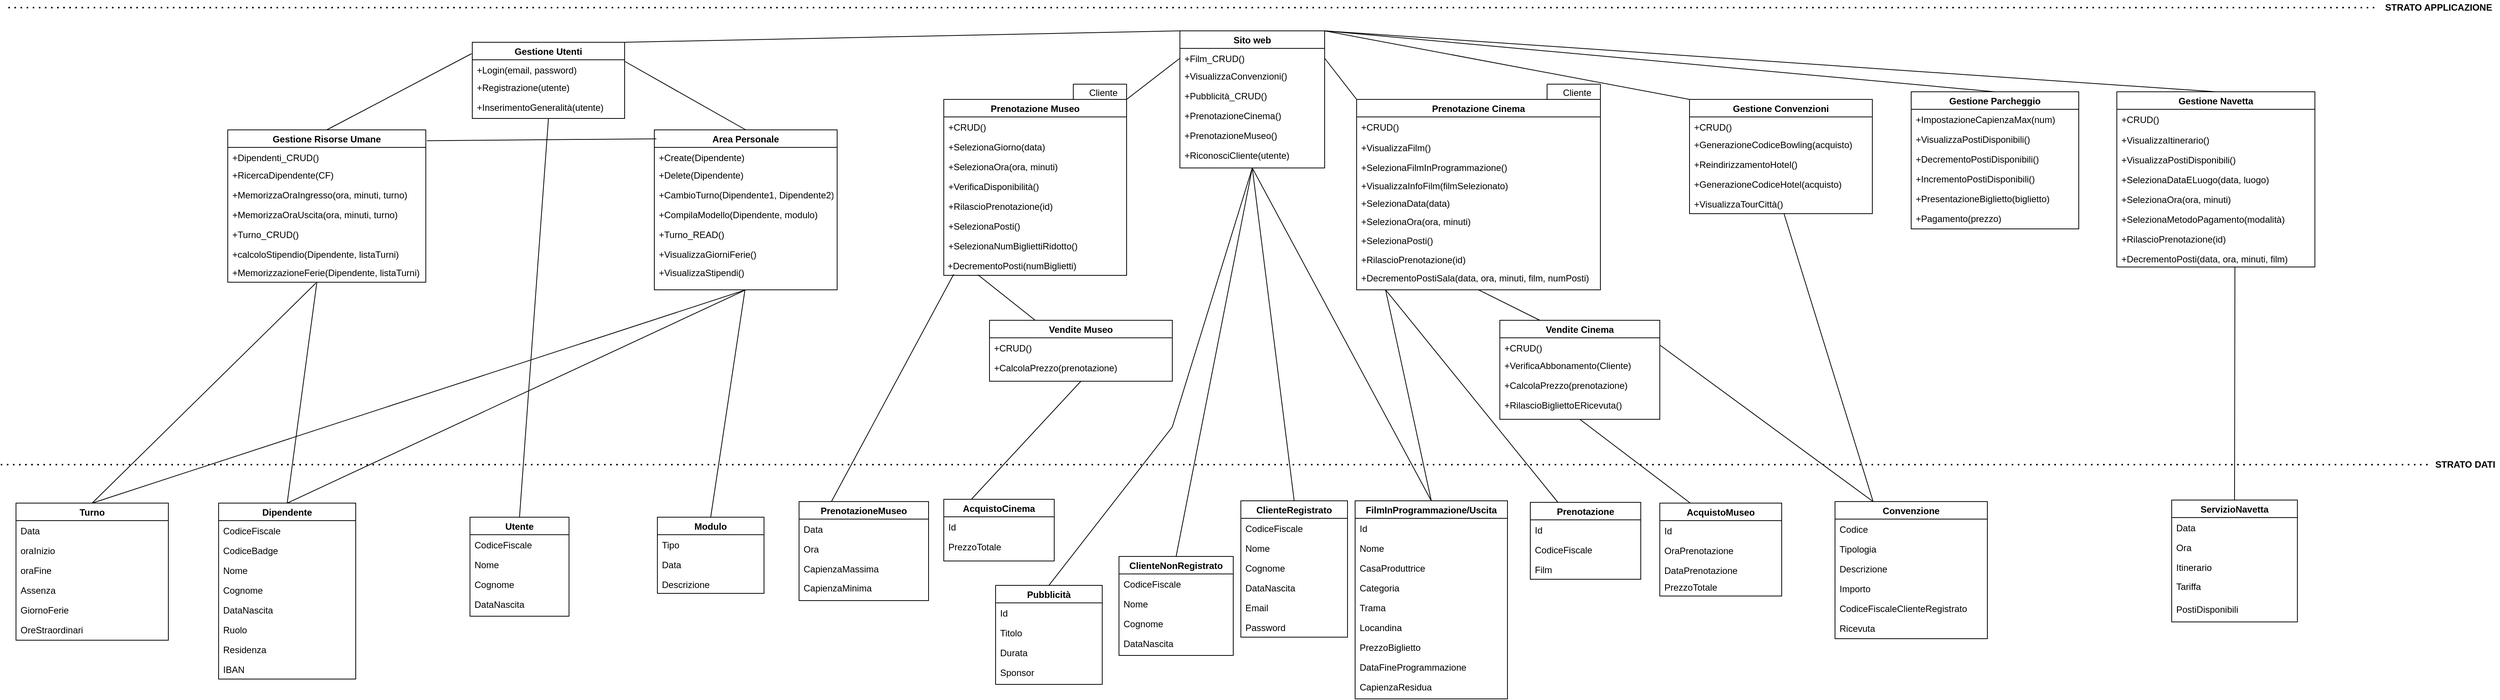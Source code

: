 <mxfile version="21.3.7" type="device">
  <diagram id="C5RBs43oDa-KdzZeNtuy" name="Page-1">
    <mxGraphModel dx="1268" dy="1130" grid="1" gridSize="10" guides="1" tooltips="1" connect="1" arrows="1" fold="1" page="1" pageScale="1" pageWidth="827" pageHeight="1169" math="0" shadow="0">
      <root>
        <mxCell id="WIyWlLk6GJQsqaUBKTNV-0" />
        <mxCell id="WIyWlLk6GJQsqaUBKTNV-1" parent="WIyWlLk6GJQsqaUBKTNV-0" />
        <mxCell id="fXcQK6UuQLlPHBjsUtU9-15" value="" style="endArrow=none;dashed=1;html=1;dashPattern=1 3;strokeWidth=2;" parent="WIyWlLk6GJQsqaUBKTNV-1" target="fXcQK6UuQLlPHBjsUtU9-16" edge="1">
          <mxGeometry width="50" height="50" relative="1" as="geometry">
            <mxPoint x="1670" y="20" as="sourcePoint" />
            <mxPoint x="710" y="20" as="targetPoint" />
          </mxGeometry>
        </mxCell>
        <mxCell id="fXcQK6UuQLlPHBjsUtU9-16" value="&lt;b&gt;STRATO APPLICAZIONE&lt;/b&gt;" style="text;html=1;align=center;verticalAlign=middle;resizable=0;points=[];autosize=1;strokeColor=none;" parent="WIyWlLk6GJQsqaUBKTNV-1" vertex="1">
          <mxGeometry x="4780" y="10" width="160" height="20" as="geometry" />
        </mxCell>
        <mxCell id="fXcQK6UuQLlPHBjsUtU9-17" value="" style="endArrow=none;dashed=1;html=1;dashPattern=1 3;strokeWidth=2;" parent="WIyWlLk6GJQsqaUBKTNV-1" target="fXcQK6UuQLlPHBjsUtU9-18" edge="1">
          <mxGeometry width="50" height="50" relative="1" as="geometry">
            <mxPoint x="1660" y="620" as="sourcePoint" />
            <mxPoint x="710" y="550" as="targetPoint" />
          </mxGeometry>
        </mxCell>
        <mxCell id="fXcQK6UuQLlPHBjsUtU9-18" value="&lt;b&gt;STRATO DATI&lt;/b&gt;" style="text;html=1;align=center;verticalAlign=middle;resizable=0;points=[];autosize=1;strokeColor=none;" parent="WIyWlLk6GJQsqaUBKTNV-1" vertex="1">
          <mxGeometry x="4850" y="610" width="90" height="20" as="geometry" />
        </mxCell>
        <mxCell id="Go62hP0xdEGfC112u-9p-0" value="Gestione Utenti" style="swimlane;startSize=23;" parent="WIyWlLk6GJQsqaUBKTNV-1" vertex="1">
          <mxGeometry x="2279" y="65.5" width="200" height="100" as="geometry" />
        </mxCell>
        <mxCell id="Go62hP0xdEGfC112u-9p-1" value="+Login(email, password)" style="text;strokeColor=none;fillColor=none;align=left;verticalAlign=top;spacingLeft=4;spacingRight=4;overflow=hidden;rotatable=0;points=[[0,0.5],[1,0.5]];portConstraint=eastwest;" parent="Go62hP0xdEGfC112u-9p-0" vertex="1">
          <mxGeometry y="23" width="200" height="26" as="geometry" />
        </mxCell>
        <mxCell id="Go62hP0xdEGfC112u-9p-2" value="+Registrazione(utente)" style="text;strokeColor=none;fillColor=none;align=left;verticalAlign=top;spacingLeft=4;spacingRight=4;overflow=hidden;rotatable=0;points=[[0,0.5],[1,0.5]];portConstraint=eastwest;" parent="Go62hP0xdEGfC112u-9p-0" vertex="1">
          <mxGeometry y="46" width="190" height="26" as="geometry" />
        </mxCell>
        <mxCell id="Go62hP0xdEGfC112u-9p-3" value="+InserimentoGeneralità(utente)" style="text;strokeColor=none;fillColor=none;align=left;verticalAlign=top;spacingLeft=4;spacingRight=4;overflow=hidden;rotatable=0;points=[[0,0.5],[1,0.5]];portConstraint=eastwest;" parent="Go62hP0xdEGfC112u-9p-0" vertex="1">
          <mxGeometry y="72" width="200" height="26" as="geometry" />
        </mxCell>
        <mxCell id="Go62hP0xdEGfC112u-9p-6" value="Gestione Risorse Umane" style="swimlane;startSize=23;" parent="WIyWlLk6GJQsqaUBKTNV-1" vertex="1">
          <mxGeometry x="1958" y="180.5" width="260" height="200" as="geometry" />
        </mxCell>
        <mxCell id="Go62hP0xdEGfC112u-9p-7" value="+Dipendenti_CRUD()" style="text;strokeColor=none;fillColor=none;align=left;verticalAlign=top;spacingLeft=4;spacingRight=4;overflow=hidden;rotatable=0;points=[[0,0.5],[1,0.5]];portConstraint=eastwest;" parent="Go62hP0xdEGfC112u-9p-6" vertex="1">
          <mxGeometry y="23" width="200" height="26" as="geometry" />
        </mxCell>
        <mxCell id="Go62hP0xdEGfC112u-9p-8" value="+RicercaDipendente(CF)" style="text;strokeColor=none;fillColor=none;align=left;verticalAlign=top;spacingLeft=4;spacingRight=4;overflow=hidden;rotatable=0;points=[[0,0.5],[1,0.5]];portConstraint=eastwest;" parent="Go62hP0xdEGfC112u-9p-6" vertex="1">
          <mxGeometry y="46" width="190" height="26" as="geometry" />
        </mxCell>
        <mxCell id="Go62hP0xdEGfC112u-9p-9" value="+MemorizzaOraIngresso(ora, minuti, turno)" style="text;strokeColor=none;fillColor=none;align=left;verticalAlign=top;spacingLeft=4;spacingRight=4;overflow=hidden;rotatable=0;points=[[0,0.5],[1,0.5]];portConstraint=eastwest;" parent="Go62hP0xdEGfC112u-9p-6" vertex="1">
          <mxGeometry y="72" width="240" height="26" as="geometry" />
        </mxCell>
        <mxCell id="Go62hP0xdEGfC112u-9p-10" value="+MemorizzaOraUscita(ora, minuti, turno)" style="text;strokeColor=none;fillColor=none;align=left;verticalAlign=top;spacingLeft=4;spacingRight=4;overflow=hidden;rotatable=0;points=[[0,0.5],[1,0.5]];portConstraint=eastwest;" parent="Go62hP0xdEGfC112u-9p-6" vertex="1">
          <mxGeometry y="98" width="240" height="26" as="geometry" />
        </mxCell>
        <mxCell id="Go62hP0xdEGfC112u-9p-11" value="+Turno_CRUD()" style="text;strokeColor=none;fillColor=none;align=left;verticalAlign=top;spacingLeft=4;spacingRight=4;overflow=hidden;rotatable=0;points=[[0,0.5],[1,0.5]];portConstraint=eastwest;" parent="Go62hP0xdEGfC112u-9p-6" vertex="1">
          <mxGeometry y="124" width="240" height="26" as="geometry" />
        </mxCell>
        <mxCell id="Go62hP0xdEGfC112u-9p-12" value="+calcoloStipendio(Dipendente, listaTurni)" style="text;strokeColor=none;fillColor=none;align=left;verticalAlign=top;spacingLeft=4;spacingRight=4;overflow=hidden;rotatable=0;points=[[0,0.5],[1,0.5]];portConstraint=eastwest;" parent="Go62hP0xdEGfC112u-9p-6" vertex="1">
          <mxGeometry y="150" width="240" height="26" as="geometry" />
        </mxCell>
        <mxCell id="Go62hP0xdEGfC112u-9p-13" value="+MemorizzazioneFerie(Dipendente, listaTurni)" style="text;strokeColor=none;fillColor=none;align=left;verticalAlign=top;spacingLeft=4;spacingRight=4;overflow=hidden;rotatable=0;points=[[0,0.5],[1,0.5]];portConstraint=eastwest;" parent="Go62hP0xdEGfC112u-9p-6" vertex="1">
          <mxGeometry y="174" width="260" height="26" as="geometry" />
        </mxCell>
        <mxCell id="Go62hP0xdEGfC112u-9p-14" value="Area Personale" style="swimlane;startSize=23;" parent="WIyWlLk6GJQsqaUBKTNV-1" vertex="1">
          <mxGeometry x="2518" y="180.5" width="240" height="210" as="geometry" />
        </mxCell>
        <mxCell id="Go62hP0xdEGfC112u-9p-15" value="+Create(Dipendente)" style="text;strokeColor=none;fillColor=none;align=left;verticalAlign=top;spacingLeft=4;spacingRight=4;overflow=hidden;rotatable=0;points=[[0,0.5],[1,0.5]];portConstraint=eastwest;" parent="Go62hP0xdEGfC112u-9p-14" vertex="1">
          <mxGeometry y="23" width="200" height="26" as="geometry" />
        </mxCell>
        <mxCell id="Go62hP0xdEGfC112u-9p-16" value="+Delete(Dipendente)" style="text;strokeColor=none;fillColor=none;align=left;verticalAlign=top;spacingLeft=4;spacingRight=4;overflow=hidden;rotatable=0;points=[[0,0.5],[1,0.5]];portConstraint=eastwest;" parent="Go62hP0xdEGfC112u-9p-14" vertex="1">
          <mxGeometry y="46" width="190" height="26" as="geometry" />
        </mxCell>
        <mxCell id="Go62hP0xdEGfC112u-9p-17" value="+CambioTurno(Dipendente1, Dipendente2)" style="text;strokeColor=none;fillColor=none;align=left;verticalAlign=top;spacingLeft=4;spacingRight=4;overflow=hidden;rotatable=0;points=[[0,0.5],[1,0.5]];portConstraint=eastwest;" parent="Go62hP0xdEGfC112u-9p-14" vertex="1">
          <mxGeometry y="72" width="240" height="26" as="geometry" />
        </mxCell>
        <mxCell id="Go62hP0xdEGfC112u-9p-18" value="+CompilaModello(Dipendente, modulo)" style="text;strokeColor=none;fillColor=none;align=left;verticalAlign=top;spacingLeft=4;spacingRight=4;overflow=hidden;rotatable=0;points=[[0,0.5],[1,0.5]];portConstraint=eastwest;" parent="Go62hP0xdEGfC112u-9p-14" vertex="1">
          <mxGeometry y="98" width="240" height="26" as="geometry" />
        </mxCell>
        <mxCell id="Go62hP0xdEGfC112u-9p-19" value="+Turno_READ()" style="text;strokeColor=none;fillColor=none;align=left;verticalAlign=top;spacingLeft=4;spacingRight=4;overflow=hidden;rotatable=0;points=[[0,0.5],[1,0.5]];portConstraint=eastwest;" parent="Go62hP0xdEGfC112u-9p-14" vertex="1">
          <mxGeometry y="124" width="240" height="26" as="geometry" />
        </mxCell>
        <mxCell id="Go62hP0xdEGfC112u-9p-20" value="+VisualizzaGiorniFerie()" style="text;strokeColor=none;fillColor=none;align=left;verticalAlign=top;spacingLeft=4;spacingRight=4;overflow=hidden;rotatable=0;points=[[0,0.5],[1,0.5]];portConstraint=eastwest;" parent="Go62hP0xdEGfC112u-9p-14" vertex="1">
          <mxGeometry y="150" width="240" height="26" as="geometry" />
        </mxCell>
        <mxCell id="Go62hP0xdEGfC112u-9p-21" value="+VisualizzaStipendi()" style="text;strokeColor=none;fillColor=none;align=left;verticalAlign=top;spacingLeft=4;spacingRight=4;overflow=hidden;rotatable=0;points=[[0,0.5],[1,0.5]];portConstraint=eastwest;" parent="Go62hP0xdEGfC112u-9p-14" vertex="1">
          <mxGeometry y="174" width="260" height="26" as="geometry" />
        </mxCell>
        <mxCell id="Go62hP0xdEGfC112u-9p-22" value="Turno" style="swimlane;startSize=23;" parent="WIyWlLk6GJQsqaUBKTNV-1" vertex="1">
          <mxGeometry x="1680" y="670.5" width="200" height="180" as="geometry" />
        </mxCell>
        <mxCell id="Go62hP0xdEGfC112u-9p-23" value="Data" style="text;strokeColor=none;fillColor=none;align=left;verticalAlign=top;spacingLeft=4;spacingRight=4;overflow=hidden;rotatable=0;points=[[0,0.5],[1,0.5]];portConstraint=eastwest;" parent="Go62hP0xdEGfC112u-9p-22" vertex="1">
          <mxGeometry y="23" width="200" height="26" as="geometry" />
        </mxCell>
        <mxCell id="Go62hP0xdEGfC112u-9p-24" value="oraInizio" style="text;strokeColor=none;fillColor=none;align=left;verticalAlign=top;spacingLeft=4;spacingRight=4;overflow=hidden;rotatable=0;points=[[0,0.5],[1,0.5]];portConstraint=eastwest;" parent="Go62hP0xdEGfC112u-9p-22" vertex="1">
          <mxGeometry y="49" width="200" height="26" as="geometry" />
        </mxCell>
        <mxCell id="Go62hP0xdEGfC112u-9p-25" value="oraFine" style="text;strokeColor=none;fillColor=none;align=left;verticalAlign=top;spacingLeft=4;spacingRight=4;overflow=hidden;rotatable=0;points=[[0,0.5],[1,0.5]];portConstraint=eastwest;" parent="Go62hP0xdEGfC112u-9p-22" vertex="1">
          <mxGeometry y="75" width="200" height="26" as="geometry" />
        </mxCell>
        <mxCell id="Go62hP0xdEGfC112u-9p-26" value="Assenza" style="text;strokeColor=none;fillColor=none;align=left;verticalAlign=top;spacingLeft=4;spacingRight=4;overflow=hidden;rotatable=0;points=[[0,0.5],[1,0.5]];portConstraint=eastwest;" parent="Go62hP0xdEGfC112u-9p-22" vertex="1">
          <mxGeometry y="101" width="200" height="26" as="geometry" />
        </mxCell>
        <mxCell id="Go62hP0xdEGfC112u-9p-27" value="GiornoFerie" style="text;strokeColor=none;fillColor=none;align=left;verticalAlign=top;spacingLeft=4;spacingRight=4;overflow=hidden;rotatable=0;points=[[0,0.5],[1,0.5]];portConstraint=eastwest;" parent="Go62hP0xdEGfC112u-9p-22" vertex="1">
          <mxGeometry y="127" width="200" height="26" as="geometry" />
        </mxCell>
        <mxCell id="Go62hP0xdEGfC112u-9p-28" value="OreStraordinari" style="text;strokeColor=none;fillColor=none;align=left;verticalAlign=top;spacingLeft=4;spacingRight=4;overflow=hidden;rotatable=0;points=[[0,0.5],[1,0.5]];portConstraint=eastwest;" parent="Go62hP0xdEGfC112u-9p-22" vertex="1">
          <mxGeometry y="153" width="200" height="26" as="geometry" />
        </mxCell>
        <mxCell id="Go62hP0xdEGfC112u-9p-31" value="Modulo" style="swimlane;startSize=23;" parent="WIyWlLk6GJQsqaUBKTNV-1" vertex="1">
          <mxGeometry x="2522" y="689" width="140" height="100" as="geometry" />
        </mxCell>
        <mxCell id="Go62hP0xdEGfC112u-9p-32" value="Tipo" style="text;strokeColor=none;fillColor=none;align=left;verticalAlign=top;spacingLeft=4;spacingRight=4;overflow=hidden;rotatable=0;points=[[0,0.5],[1,0.5]];portConstraint=eastwest;" parent="Go62hP0xdEGfC112u-9p-31" vertex="1">
          <mxGeometry y="23" width="200" height="26" as="geometry" />
        </mxCell>
        <mxCell id="Go62hP0xdEGfC112u-9p-33" value="Data" style="text;strokeColor=none;fillColor=none;align=left;verticalAlign=top;spacingLeft=4;spacingRight=4;overflow=hidden;rotatable=0;points=[[0,0.5],[1,0.5]];portConstraint=eastwest;" parent="Go62hP0xdEGfC112u-9p-31" vertex="1">
          <mxGeometry y="49" width="200" height="26" as="geometry" />
        </mxCell>
        <mxCell id="Go62hP0xdEGfC112u-9p-34" value="Descrizione" style="text;strokeColor=none;fillColor=none;align=left;verticalAlign=top;spacingLeft=4;spacingRight=4;overflow=hidden;rotatable=0;points=[[0,0.5],[1,0.5]];portConstraint=eastwest;" parent="Go62hP0xdEGfC112u-9p-31" vertex="1">
          <mxGeometry y="75" width="200" height="25" as="geometry" />
        </mxCell>
        <mxCell id="Go62hP0xdEGfC112u-9p-40" value="Utente" style="swimlane;startSize=23;" parent="WIyWlLk6GJQsqaUBKTNV-1" vertex="1">
          <mxGeometry x="2276" y="689" width="130" height="130" as="geometry" />
        </mxCell>
        <mxCell id="Go62hP0xdEGfC112u-9p-41" value="CodiceFiscale" style="text;strokeColor=none;fillColor=none;align=left;verticalAlign=top;spacingLeft=4;spacingRight=4;overflow=hidden;rotatable=0;points=[[0,0.5],[1,0.5]];portConstraint=eastwest;" parent="Go62hP0xdEGfC112u-9p-40" vertex="1">
          <mxGeometry y="23" width="200" height="26" as="geometry" />
        </mxCell>
        <mxCell id="Go62hP0xdEGfC112u-9p-43" value="Nome" style="text;strokeColor=none;fillColor=none;align=left;verticalAlign=top;spacingLeft=4;spacingRight=4;overflow=hidden;rotatable=0;points=[[0,0.5],[1,0.5]];portConstraint=eastwest;" parent="Go62hP0xdEGfC112u-9p-40" vertex="1">
          <mxGeometry y="49" width="200" height="26" as="geometry" />
        </mxCell>
        <mxCell id="Go62hP0xdEGfC112u-9p-44" value="Cognome" style="text;strokeColor=none;fillColor=none;align=left;verticalAlign=top;spacingLeft=4;spacingRight=4;overflow=hidden;rotatable=0;points=[[0,0.5],[1,0.5]];portConstraint=eastwest;" parent="Go62hP0xdEGfC112u-9p-40" vertex="1">
          <mxGeometry y="75" width="200" height="26" as="geometry" />
        </mxCell>
        <mxCell id="Go62hP0xdEGfC112u-9p-45" value="DataNascita" style="text;strokeColor=none;fillColor=none;align=left;verticalAlign=top;spacingLeft=4;spacingRight=4;overflow=hidden;rotatable=0;points=[[0,0.5],[1,0.5]];portConstraint=eastwest;" parent="Go62hP0xdEGfC112u-9p-40" vertex="1">
          <mxGeometry y="101" width="200" height="26" as="geometry" />
        </mxCell>
        <mxCell id="Go62hP0xdEGfC112u-9p-49" value="Dipendente" style="swimlane;startSize=23;" parent="WIyWlLk6GJQsqaUBKTNV-1" vertex="1">
          <mxGeometry x="1946" y="670.5" width="180" height="231" as="geometry" />
        </mxCell>
        <mxCell id="Go62hP0xdEGfC112u-9p-50" value="CodiceFiscale" style="text;strokeColor=none;fillColor=none;align=left;verticalAlign=top;spacingLeft=4;spacingRight=4;overflow=hidden;rotatable=0;points=[[0,0.5],[1,0.5]];portConstraint=eastwest;" parent="Go62hP0xdEGfC112u-9p-49" vertex="1">
          <mxGeometry y="23" width="200" height="26" as="geometry" />
        </mxCell>
        <mxCell id="Go62hP0xdEGfC112u-9p-51" value="CodiceBadge" style="text;strokeColor=none;fillColor=none;align=left;verticalAlign=top;spacingLeft=4;spacingRight=4;overflow=hidden;rotatable=0;points=[[0,0.5],[1,0.5]];portConstraint=eastwest;" parent="Go62hP0xdEGfC112u-9p-49" vertex="1">
          <mxGeometry y="49" width="200" height="26" as="geometry" />
        </mxCell>
        <mxCell id="Go62hP0xdEGfC112u-9p-52" value="Nome" style="text;strokeColor=none;fillColor=none;align=left;verticalAlign=top;spacingLeft=4;spacingRight=4;overflow=hidden;rotatable=0;points=[[0,0.5],[1,0.5]];portConstraint=eastwest;" parent="Go62hP0xdEGfC112u-9p-49" vertex="1">
          <mxGeometry y="75" width="200" height="26" as="geometry" />
        </mxCell>
        <mxCell id="Go62hP0xdEGfC112u-9p-53" value="Cognome" style="text;strokeColor=none;fillColor=none;align=left;verticalAlign=top;spacingLeft=4;spacingRight=4;overflow=hidden;rotatable=0;points=[[0,0.5],[1,0.5]];portConstraint=eastwest;" parent="Go62hP0xdEGfC112u-9p-49" vertex="1">
          <mxGeometry y="101" width="200" height="26" as="geometry" />
        </mxCell>
        <mxCell id="Go62hP0xdEGfC112u-9p-54" value="DataNascita" style="text;strokeColor=none;fillColor=none;align=left;verticalAlign=top;spacingLeft=4;spacingRight=4;overflow=hidden;rotatable=0;points=[[0,0.5],[1,0.5]];portConstraint=eastwest;" parent="Go62hP0xdEGfC112u-9p-49" vertex="1">
          <mxGeometry y="127" width="200" height="26" as="geometry" />
        </mxCell>
        <mxCell id="Go62hP0xdEGfC112u-9p-55" value="Ruolo" style="text;strokeColor=none;fillColor=none;align=left;verticalAlign=top;spacingLeft=4;spacingRight=4;overflow=hidden;rotatable=0;points=[[0,0.5],[1,0.5]];portConstraint=eastwest;" parent="Go62hP0xdEGfC112u-9p-49" vertex="1">
          <mxGeometry y="153" width="200" height="26" as="geometry" />
        </mxCell>
        <mxCell id="Go62hP0xdEGfC112u-9p-56" value="Residenza" style="text;strokeColor=none;fillColor=none;align=left;verticalAlign=top;spacingLeft=4;spacingRight=4;overflow=hidden;rotatable=0;points=[[0,0.5],[1,0.5]];portConstraint=eastwest;" parent="Go62hP0xdEGfC112u-9p-49" vertex="1">
          <mxGeometry y="179" width="200" height="26" as="geometry" />
        </mxCell>
        <mxCell id="Go62hP0xdEGfC112u-9p-57" value="IBAN" style="text;strokeColor=none;fillColor=none;align=left;verticalAlign=top;spacingLeft=4;spacingRight=4;overflow=hidden;rotatable=0;points=[[0,0.5],[1,0.5]];portConstraint=eastwest;" parent="Go62hP0xdEGfC112u-9p-49" vertex="1">
          <mxGeometry y="205" width="200" height="26" as="geometry" />
        </mxCell>
        <mxCell id="Go62hP0xdEGfC112u-9p-58" value="Gestione Convenzioni" style="swimlane;startSize=23;" parent="WIyWlLk6GJQsqaUBKTNV-1" vertex="1">
          <mxGeometry x="3877" y="140.5" width="240" height="150" as="geometry" />
        </mxCell>
        <mxCell id="Go62hP0xdEGfC112u-9p-59" value="+CRUD()" style="text;strokeColor=none;fillColor=none;align=left;verticalAlign=top;spacingLeft=4;spacingRight=4;overflow=hidden;rotatable=0;points=[[0,0.5],[1,0.5]];portConstraint=eastwest;" parent="Go62hP0xdEGfC112u-9p-58" vertex="1">
          <mxGeometry y="23" width="200" height="26" as="geometry" />
        </mxCell>
        <mxCell id="Go62hP0xdEGfC112u-9p-60" value="+GenerazioneCodiceBowling(acquisto)" style="text;strokeColor=none;fillColor=none;align=left;verticalAlign=top;spacingLeft=4;spacingRight=4;overflow=hidden;rotatable=0;points=[[0,0.5],[1,0.5]];portConstraint=eastwest;" parent="Go62hP0xdEGfC112u-9p-58" vertex="1">
          <mxGeometry y="46" width="250" height="26" as="geometry" />
        </mxCell>
        <mxCell id="Go62hP0xdEGfC112u-9p-61" value="+ReindirizzamentoHotel()" style="text;strokeColor=none;fillColor=none;align=left;verticalAlign=top;spacingLeft=4;spacingRight=4;overflow=hidden;rotatable=0;points=[[0,0.5],[1,0.5]];portConstraint=eastwest;" parent="Go62hP0xdEGfC112u-9p-58" vertex="1">
          <mxGeometry y="72" width="240" height="26" as="geometry" />
        </mxCell>
        <mxCell id="Go62hP0xdEGfC112u-9p-62" value="+GenerazioneCodiceHotel(acquisto)" style="text;strokeColor=none;fillColor=none;align=left;verticalAlign=top;spacingLeft=4;spacingRight=4;overflow=hidden;rotatable=0;points=[[0,0.5],[1,0.5]];portConstraint=eastwest;" parent="Go62hP0xdEGfC112u-9p-58" vertex="1">
          <mxGeometry y="98" width="240" height="26" as="geometry" />
        </mxCell>
        <mxCell id="Go62hP0xdEGfC112u-9p-63" value="+VisualizzaTourCittà()" style="text;strokeColor=none;fillColor=none;align=left;verticalAlign=top;spacingLeft=4;spacingRight=4;overflow=hidden;rotatable=0;points=[[0,0.5],[1,0.5]];portConstraint=eastwest;" parent="Go62hP0xdEGfC112u-9p-58" vertex="1">
          <mxGeometry y="124" width="240" height="26" as="geometry" />
        </mxCell>
        <mxCell id="sBtM3eARIbuy_NwCQsuC-0" value="Prenotazione Cinema" style="swimlane;startSize=23;" parent="WIyWlLk6GJQsqaUBKTNV-1" vertex="1">
          <mxGeometry x="3440" y="140.5" width="320" height="250" as="geometry" />
        </mxCell>
        <mxCell id="sBtM3eARIbuy_NwCQsuC-1" value="+CRUD()" style="text;strokeColor=none;fillColor=none;align=left;verticalAlign=top;spacingLeft=4;spacingRight=4;overflow=hidden;rotatable=0;points=[[0,0.5],[1,0.5]];portConstraint=eastwest;" parent="sBtM3eARIbuy_NwCQsuC-0" vertex="1">
          <mxGeometry y="23" width="200" height="26" as="geometry" />
        </mxCell>
        <mxCell id="sBtM3eARIbuy_NwCQsuC-3" value="+SelezionaFilmInProgrammazione()" style="text;strokeColor=none;fillColor=none;align=left;verticalAlign=top;spacingLeft=4;spacingRight=4;overflow=hidden;rotatable=0;points=[[0,0.5],[1,0.5]];portConstraint=eastwest;" parent="sBtM3eARIbuy_NwCQsuC-0" vertex="1">
          <mxGeometry y="76" width="240" height="26" as="geometry" />
        </mxCell>
        <mxCell id="sBtM3eARIbuy_NwCQsuC-4" value="+VisualizzaInfoFilm(filmSelezionato)" style="text;strokeColor=none;fillColor=none;align=left;verticalAlign=top;spacingLeft=4;spacingRight=4;overflow=hidden;rotatable=0;points=[[0,0.5],[1,0.5]];portConstraint=eastwest;" parent="sBtM3eARIbuy_NwCQsuC-0" vertex="1">
          <mxGeometry y="100" width="240" height="26" as="geometry" />
        </mxCell>
        <mxCell id="sBtM3eARIbuy_NwCQsuC-5" value="+VisualizzaFilm()" style="text;strokeColor=none;fillColor=none;align=left;verticalAlign=top;spacingLeft=4;spacingRight=4;overflow=hidden;rotatable=0;points=[[0,0.5],[1,0.5]];portConstraint=eastwest;" parent="sBtM3eARIbuy_NwCQsuC-0" vertex="1">
          <mxGeometry y="50" width="240" height="26" as="geometry" />
        </mxCell>
        <mxCell id="sBtM3eARIbuy_NwCQsuC-8" value="+SelezionaPosti()" style="text;strokeColor=none;fillColor=none;align=left;verticalAlign=top;spacingLeft=4;spacingRight=4;overflow=hidden;rotatable=0;points=[[0,0.5],[1,0.5]];portConstraint=eastwest;" parent="sBtM3eARIbuy_NwCQsuC-0" vertex="1">
          <mxGeometry y="172" width="240" height="26" as="geometry" />
        </mxCell>
        <mxCell id="sBtM3eARIbuy_NwCQsuC-9" value="+RilascioPrenotazione(id)" style="text;strokeColor=none;fillColor=none;align=left;verticalAlign=top;spacingLeft=4;spacingRight=4;overflow=hidden;rotatable=0;points=[[0,0.5],[1,0.5]];portConstraint=eastwest;" parent="sBtM3eARIbuy_NwCQsuC-0" vertex="1">
          <mxGeometry y="197" width="240" height="26" as="geometry" />
        </mxCell>
        <mxCell id="sBtM3eARIbuy_NwCQsuC-10" value="+DecrementoPostiSala(data, ora, minuti, film, numPosti)" style="text;strokeColor=none;fillColor=none;align=left;verticalAlign=top;spacingLeft=4;spacingRight=4;overflow=hidden;rotatable=0;points=[[0,0.5],[1,0.5]];portConstraint=eastwest;" parent="sBtM3eARIbuy_NwCQsuC-0" vertex="1">
          <mxGeometry y="221" width="310" height="26" as="geometry" />
        </mxCell>
        <mxCell id="sBtM3eARIbuy_NwCQsuC-6" value="+SelezionaData(data)" style="text;strokeColor=none;fillColor=none;align=left;verticalAlign=top;spacingLeft=4;spacingRight=4;overflow=hidden;rotatable=0;points=[[0,0.5],[1,0.5]];portConstraint=eastwest;" parent="sBtM3eARIbuy_NwCQsuC-0" vertex="1">
          <mxGeometry y="123" width="240" height="26" as="geometry" />
        </mxCell>
        <mxCell id="sBtM3eARIbuy_NwCQsuC-7" value="+SelezionaOra(ora, minuti)" style="text;strokeColor=none;fillColor=none;align=left;verticalAlign=top;spacingLeft=4;spacingRight=4;overflow=hidden;rotatable=0;points=[[0,0.5],[1,0.5]];portConstraint=eastwest;" parent="sBtM3eARIbuy_NwCQsuC-0" vertex="1">
          <mxGeometry y="147" width="240" height="26" as="geometry" />
        </mxCell>
        <mxCell id="sBtM3eARIbuy_NwCQsuC-16" value="" style="swimlane;startSize=0;" parent="sBtM3eARIbuy_NwCQsuC-0" vertex="1">
          <mxGeometry x="250" y="-20" width="70" height="20" as="geometry" />
        </mxCell>
        <mxCell id="sBtM3eARIbuy_NwCQsuC-17" value="Cliente" style="text;html=1;align=center;verticalAlign=middle;resizable=0;points=[];autosize=1;strokeColor=none;" parent="sBtM3eARIbuy_NwCQsuC-16" vertex="1">
          <mxGeometry x="9" y="-4" width="60" height="30" as="geometry" />
        </mxCell>
        <mxCell id="sBtM3eARIbuy_NwCQsuC-18" value="Sito web" style="swimlane;startSize=23;" parent="WIyWlLk6GJQsqaUBKTNV-1" vertex="1">
          <mxGeometry x="3208" y="50.5" width="190" height="180" as="geometry" />
        </mxCell>
        <mxCell id="sBtM3eARIbuy_NwCQsuC-19" value="+Film_CRUD()" style="text;strokeColor=none;fillColor=none;align=left;verticalAlign=top;spacingLeft=4;spacingRight=4;overflow=hidden;rotatable=0;points=[[0,0.5],[1,0.5]];portConstraint=eastwest;" parent="sBtM3eARIbuy_NwCQsuC-18" vertex="1">
          <mxGeometry y="23" width="190" height="26" as="geometry" />
        </mxCell>
        <mxCell id="sBtM3eARIbuy_NwCQsuC-20" value="+VisualizzaConvenzioni()" style="text;strokeColor=none;fillColor=none;align=left;verticalAlign=top;spacingLeft=4;spacingRight=4;overflow=hidden;rotatable=0;points=[[0,0.5],[1,0.5]];portConstraint=eastwest;" parent="sBtM3eARIbuy_NwCQsuC-18" vertex="1">
          <mxGeometry y="46" width="250" height="26" as="geometry" />
        </mxCell>
        <mxCell id="sBtM3eARIbuy_NwCQsuC-21" value="+Pubblicità_CRUD()" style="text;strokeColor=none;fillColor=none;align=left;verticalAlign=top;spacingLeft=4;spacingRight=4;overflow=hidden;rotatable=0;points=[[0,0.5],[1,0.5]];portConstraint=eastwest;" parent="sBtM3eARIbuy_NwCQsuC-18" vertex="1">
          <mxGeometry y="72" width="240" height="26" as="geometry" />
        </mxCell>
        <mxCell id="sBtM3eARIbuy_NwCQsuC-22" value="+PrenotazioneCinema()" style="text;strokeColor=none;fillColor=none;align=left;verticalAlign=top;spacingLeft=4;spacingRight=4;overflow=hidden;rotatable=0;points=[[0,0.5],[1,0.5]];portConstraint=eastwest;" parent="sBtM3eARIbuy_NwCQsuC-18" vertex="1">
          <mxGeometry y="98" width="240" height="26" as="geometry" />
        </mxCell>
        <mxCell id="sBtM3eARIbuy_NwCQsuC-23" value="+PrenotazioneMuseo()" style="text;strokeColor=none;fillColor=none;align=left;verticalAlign=top;spacingLeft=4;spacingRight=4;overflow=hidden;rotatable=0;points=[[0,0.5],[1,0.5]];portConstraint=eastwest;" parent="sBtM3eARIbuy_NwCQsuC-18" vertex="1">
          <mxGeometry y="124" width="240" height="26" as="geometry" />
        </mxCell>
        <mxCell id="YmfrBfYePYrYnSdblj_J-21" value="+RiconosciCliente(utente)" style="text;strokeColor=none;fillColor=none;align=left;verticalAlign=top;spacingLeft=4;spacingRight=4;overflow=hidden;rotatable=0;points=[[0,0.5],[1,0.5]];portConstraint=eastwest;" parent="sBtM3eARIbuy_NwCQsuC-18" vertex="1">
          <mxGeometry y="150" width="180" height="26" as="geometry" />
        </mxCell>
        <mxCell id="sBtM3eARIbuy_NwCQsuC-24" value="Prenotazione Museo" style="swimlane;startSize=23;" parent="WIyWlLk6GJQsqaUBKTNV-1" vertex="1">
          <mxGeometry x="2898" y="140.5" width="240" height="231" as="geometry" />
        </mxCell>
        <mxCell id="sBtM3eARIbuy_NwCQsuC-25" value="+CRUD()" style="text;strokeColor=none;fillColor=none;align=left;verticalAlign=top;spacingLeft=4;spacingRight=4;overflow=hidden;rotatable=0;points=[[0,0.5],[1,0.5]];portConstraint=eastwest;" parent="sBtM3eARIbuy_NwCQsuC-24" vertex="1">
          <mxGeometry y="23" width="200" height="26" as="geometry" />
        </mxCell>
        <mxCell id="sBtM3eARIbuy_NwCQsuC-29" value="+VerificaDisponibilità()" style="text;strokeColor=none;fillColor=none;align=left;verticalAlign=top;spacingLeft=4;spacingRight=4;overflow=hidden;rotatable=0;points=[[0,0.5],[1,0.5]];portConstraint=eastwest;" parent="sBtM3eARIbuy_NwCQsuC-24" vertex="1">
          <mxGeometry y="101" width="240" height="26" as="geometry" />
        </mxCell>
        <mxCell id="sBtM3eARIbuy_NwCQsuC-30" value="+RilascioPrenotazione(id)" style="text;strokeColor=none;fillColor=none;align=left;verticalAlign=top;spacingLeft=4;spacingRight=4;overflow=hidden;rotatable=0;points=[[0,0.5],[1,0.5]];portConstraint=eastwest;" parent="sBtM3eARIbuy_NwCQsuC-24" vertex="1">
          <mxGeometry y="127" width="240" height="26" as="geometry" />
        </mxCell>
        <mxCell id="sBtM3eARIbuy_NwCQsuC-31" value="+DecrementoPosti(numBiglietti)" style="text;strokeColor=none;fillColor=none;align=left;verticalAlign=top;spacingLeft=4;spacingRight=4;overflow=hidden;rotatable=0;points=[[0,0.5],[1,0.5]];portConstraint=eastwest;" parent="sBtM3eARIbuy_NwCQsuC-24" vertex="1">
          <mxGeometry x="-1" y="205" width="241" height="26" as="geometry" />
        </mxCell>
        <mxCell id="sBtM3eARIbuy_NwCQsuC-32" value="+SelezionaGiorno(data)" style="text;strokeColor=none;fillColor=none;align=left;verticalAlign=top;spacingLeft=4;spacingRight=4;overflow=hidden;rotatable=0;points=[[0,0.5],[1,0.5]];portConstraint=eastwest;" parent="sBtM3eARIbuy_NwCQsuC-24" vertex="1">
          <mxGeometry y="49" width="240" height="26" as="geometry" />
        </mxCell>
        <mxCell id="sBtM3eARIbuy_NwCQsuC-33" value="+SelezionaOra(ora, minuti)" style="text;strokeColor=none;fillColor=none;align=left;verticalAlign=top;spacingLeft=4;spacingRight=4;overflow=hidden;rotatable=0;points=[[0,0.5],[1,0.5]];portConstraint=eastwest;" parent="sBtM3eARIbuy_NwCQsuC-24" vertex="1">
          <mxGeometry y="75" width="240" height="26" as="geometry" />
        </mxCell>
        <mxCell id="sBtM3eARIbuy_NwCQsuC-36" value="+SelezionaPosti()" style="text;strokeColor=none;fillColor=none;align=left;verticalAlign=top;spacingLeft=4;spacingRight=4;overflow=hidden;rotatable=0;points=[[0,0.5],[1,0.5]];portConstraint=eastwest;" parent="sBtM3eARIbuy_NwCQsuC-24" vertex="1">
          <mxGeometry y="153" width="240" height="26" as="geometry" />
        </mxCell>
        <mxCell id="sBtM3eARIbuy_NwCQsuC-37" value="+SelezionaNumBigliettiRidotto()" style="text;strokeColor=none;fillColor=none;align=left;verticalAlign=top;spacingLeft=4;spacingRight=4;overflow=hidden;rotatable=0;points=[[0,0.5],[1,0.5]];portConstraint=eastwest;" parent="sBtM3eARIbuy_NwCQsuC-24" vertex="1">
          <mxGeometry y="179" width="240" height="26" as="geometry" />
        </mxCell>
        <mxCell id="sBtM3eARIbuy_NwCQsuC-34" value="" style="swimlane;startSize=0;" parent="sBtM3eARIbuy_NwCQsuC-24" vertex="1">
          <mxGeometry x="170" y="-20" width="70" height="20" as="geometry" />
        </mxCell>
        <mxCell id="sBtM3eARIbuy_NwCQsuC-35" value="Cliente" style="text;html=1;align=center;verticalAlign=middle;resizable=0;points=[];autosize=1;strokeColor=none;" parent="sBtM3eARIbuy_NwCQsuC-34" vertex="1">
          <mxGeometry x="9" y="-4" width="60" height="30" as="geometry" />
        </mxCell>
        <mxCell id="sBtM3eARIbuy_NwCQsuC-38" value="Vendite Museo" style="swimlane;startSize=23;" parent="WIyWlLk6GJQsqaUBKTNV-1" vertex="1">
          <mxGeometry x="2958" y="430.5" width="240" height="80" as="geometry" />
        </mxCell>
        <mxCell id="sBtM3eARIbuy_NwCQsuC-39" value="+CRUD()" style="text;strokeColor=none;fillColor=none;align=left;verticalAlign=top;spacingLeft=4;spacingRight=4;overflow=hidden;rotatable=0;points=[[0,0.5],[1,0.5]];portConstraint=eastwest;" parent="sBtM3eARIbuy_NwCQsuC-38" vertex="1">
          <mxGeometry y="23" width="200" height="26" as="geometry" />
        </mxCell>
        <mxCell id="sBtM3eARIbuy_NwCQsuC-50" value="+CalcolaPrezzo(prenotazione)" style="text;strokeColor=none;fillColor=none;align=left;verticalAlign=top;spacingLeft=4;spacingRight=4;overflow=hidden;rotatable=0;points=[[0,0.5],[1,0.5]];portConstraint=eastwest;" parent="sBtM3eARIbuy_NwCQsuC-38" vertex="1">
          <mxGeometry y="49" width="240" height="26" as="geometry" />
        </mxCell>
        <mxCell id="sBtM3eARIbuy_NwCQsuC-44" value="Vendite Cinema" style="swimlane;startSize=23;" parent="WIyWlLk6GJQsqaUBKTNV-1" vertex="1">
          <mxGeometry x="3628" y="430.5" width="210" height="130" as="geometry" />
        </mxCell>
        <mxCell id="sBtM3eARIbuy_NwCQsuC-45" value="+CRUD()" style="text;strokeColor=none;fillColor=none;align=left;verticalAlign=top;spacingLeft=4;spacingRight=4;overflow=hidden;rotatable=0;points=[[0,0.5],[1,0.5]];portConstraint=eastwest;" parent="sBtM3eARIbuy_NwCQsuC-44" vertex="1">
          <mxGeometry y="23" width="200" height="26" as="geometry" />
        </mxCell>
        <mxCell id="sBtM3eARIbuy_NwCQsuC-46" value="+VerificaAbbonamento(Cliente)" style="text;strokeColor=none;fillColor=none;align=left;verticalAlign=top;spacingLeft=4;spacingRight=4;overflow=hidden;rotatable=0;points=[[0,0.5],[1,0.5]];portConstraint=eastwest;" parent="sBtM3eARIbuy_NwCQsuC-44" vertex="1">
          <mxGeometry y="46" width="250" height="26" as="geometry" />
        </mxCell>
        <mxCell id="sBtM3eARIbuy_NwCQsuC-47" value="+CalcolaPrezzo(prenotazione)" style="text;strokeColor=none;fillColor=none;align=left;verticalAlign=top;spacingLeft=4;spacingRight=4;overflow=hidden;rotatable=0;points=[[0,0.5],[1,0.5]];portConstraint=eastwest;" parent="sBtM3eARIbuy_NwCQsuC-44" vertex="1">
          <mxGeometry y="72" width="240" height="26" as="geometry" />
        </mxCell>
        <mxCell id="sBtM3eARIbuy_NwCQsuC-48" value="+RilascioBigliettoERicevuta()" style="text;strokeColor=none;fillColor=none;align=left;verticalAlign=top;spacingLeft=4;spacingRight=4;overflow=hidden;rotatable=0;points=[[0,0.5],[1,0.5]];portConstraint=eastwest;" parent="sBtM3eARIbuy_NwCQsuC-44" vertex="1">
          <mxGeometry y="98" width="240" height="26" as="geometry" />
        </mxCell>
        <mxCell id="sBtM3eARIbuy_NwCQsuC-51" value="Gestione Navetta" style="swimlane;startSize=23;" parent="WIyWlLk6GJQsqaUBKTNV-1" vertex="1">
          <mxGeometry x="4438" y="130.5" width="260" height="230" as="geometry" />
        </mxCell>
        <mxCell id="sBtM3eARIbuy_NwCQsuC-52" value="+CRUD()" style="text;strokeColor=none;fillColor=none;align=left;verticalAlign=top;spacingLeft=4;spacingRight=4;overflow=hidden;rotatable=0;points=[[0,0.5],[1,0.5]];portConstraint=eastwest;" parent="sBtM3eARIbuy_NwCQsuC-51" vertex="1">
          <mxGeometry y="23" width="200" height="26" as="geometry" />
        </mxCell>
        <mxCell id="sBtM3eARIbuy_NwCQsuC-54" value="+VisualizzaPostiDisponibili()" style="text;strokeColor=none;fillColor=none;align=left;verticalAlign=top;spacingLeft=4;spacingRight=4;overflow=hidden;rotatable=0;points=[[0,0.5],[1,0.5]];portConstraint=eastwest;" parent="sBtM3eARIbuy_NwCQsuC-51" vertex="1">
          <mxGeometry y="76" width="240" height="26" as="geometry" />
        </mxCell>
        <mxCell id="sBtM3eARIbuy_NwCQsuC-55" value="+VisualizzaItinerario()" style="text;strokeColor=none;fillColor=none;align=left;verticalAlign=top;spacingLeft=4;spacingRight=4;overflow=hidden;rotatable=0;points=[[0,0.5],[1,0.5]];portConstraint=eastwest;" parent="sBtM3eARIbuy_NwCQsuC-51" vertex="1">
          <mxGeometry y="50" width="240" height="26" as="geometry" />
        </mxCell>
        <mxCell id="sBtM3eARIbuy_NwCQsuC-57" value="+RilascioPrenotazione(id)" style="text;strokeColor=none;fillColor=none;align=left;verticalAlign=top;spacingLeft=4;spacingRight=4;overflow=hidden;rotatable=0;points=[[0,0.5],[1,0.5]];portConstraint=eastwest;" parent="sBtM3eARIbuy_NwCQsuC-51" vertex="1">
          <mxGeometry y="180" width="240" height="26" as="geometry" />
        </mxCell>
        <mxCell id="sBtM3eARIbuy_NwCQsuC-58" value="+DecrementoPosti(data, ora, minuti, film)" style="text;strokeColor=none;fillColor=none;align=left;verticalAlign=top;spacingLeft=4;spacingRight=4;overflow=hidden;rotatable=0;points=[[0,0.5],[1,0.5]];portConstraint=eastwest;" parent="sBtM3eARIbuy_NwCQsuC-51" vertex="1">
          <mxGeometry y="206" width="310" height="26" as="geometry" />
        </mxCell>
        <mxCell id="sBtM3eARIbuy_NwCQsuC-59" value="+SelezionaDataELuogo(data, luogo)" style="text;strokeColor=none;fillColor=none;align=left;verticalAlign=top;spacingLeft=4;spacingRight=4;overflow=hidden;rotatable=0;points=[[0,0.5],[1,0.5]];portConstraint=eastwest;" parent="sBtM3eARIbuy_NwCQsuC-51" vertex="1">
          <mxGeometry y="102" width="240" height="26" as="geometry" />
        </mxCell>
        <mxCell id="sBtM3eARIbuy_NwCQsuC-60" value="+SelezionaOra(ora, minuti)" style="text;strokeColor=none;fillColor=none;align=left;verticalAlign=top;spacingLeft=4;spacingRight=4;overflow=hidden;rotatable=0;points=[[0,0.5],[1,0.5]];portConstraint=eastwest;" parent="sBtM3eARIbuy_NwCQsuC-51" vertex="1">
          <mxGeometry y="128" width="240" height="26" as="geometry" />
        </mxCell>
        <mxCell id="sBtM3eARIbuy_NwCQsuC-61" value="+SelezionaMetodoPagamento(modalità)" style="text;strokeColor=none;fillColor=none;align=left;verticalAlign=top;spacingLeft=4;spacingRight=4;overflow=hidden;rotatable=0;points=[[0,0.5],[1,0.5]];portConstraint=eastwest;" parent="sBtM3eARIbuy_NwCQsuC-51" vertex="1">
          <mxGeometry y="154" width="310" height="26" as="geometry" />
        </mxCell>
        <mxCell id="sBtM3eARIbuy_NwCQsuC-62" value="Gestione Parcheggio" style="swimlane;startSize=23;" parent="WIyWlLk6GJQsqaUBKTNV-1" vertex="1">
          <mxGeometry x="4168" y="130.5" width="220" height="180" as="geometry" />
        </mxCell>
        <mxCell id="sBtM3eARIbuy_NwCQsuC-64" value="+VisualizzaPostiDisponibili()" style="text;strokeColor=none;fillColor=none;align=left;verticalAlign=top;spacingLeft=4;spacingRight=4;overflow=hidden;rotatable=0;points=[[0,0.5],[1,0.5]];portConstraint=eastwest;" parent="sBtM3eARIbuy_NwCQsuC-62" vertex="1">
          <mxGeometry y="49" width="220" height="26" as="geometry" />
        </mxCell>
        <mxCell id="sBtM3eARIbuy_NwCQsuC-65" value="+ImpostazioneCapienzaMax(num)" style="text;strokeColor=none;fillColor=none;align=left;verticalAlign=top;spacingLeft=4;spacingRight=4;overflow=hidden;rotatable=0;points=[[0,0.5],[1,0.5]];portConstraint=eastwest;" parent="sBtM3eARIbuy_NwCQsuC-62" vertex="1">
          <mxGeometry y="23" width="220" height="26" as="geometry" />
        </mxCell>
        <mxCell id="sBtM3eARIbuy_NwCQsuC-66" value="+Pagamento(prezzo)" style="text;strokeColor=none;fillColor=none;align=left;verticalAlign=top;spacingLeft=4;spacingRight=4;overflow=hidden;rotatable=0;points=[[0,0.5],[1,0.5]];portConstraint=eastwest;" parent="sBtM3eARIbuy_NwCQsuC-62" vertex="1">
          <mxGeometry y="153" width="220" height="26" as="geometry" />
        </mxCell>
        <mxCell id="sBtM3eARIbuy_NwCQsuC-69" value="+IncrementoPostiDisponibili()" style="text;strokeColor=none;fillColor=none;align=left;verticalAlign=top;spacingLeft=4;spacingRight=4;overflow=hidden;rotatable=0;points=[[0,0.5],[1,0.5]];portConstraint=eastwest;" parent="sBtM3eARIbuy_NwCQsuC-62" vertex="1">
          <mxGeometry y="101" width="220" height="26" as="geometry" />
        </mxCell>
        <mxCell id="sBtM3eARIbuy_NwCQsuC-70" value="+PresentazioneBiglietto(biglietto)" style="text;strokeColor=none;fillColor=none;align=left;verticalAlign=top;spacingLeft=4;spacingRight=4;overflow=hidden;rotatable=0;points=[[0,0.5],[1,0.5]];portConstraint=eastwest;" parent="sBtM3eARIbuy_NwCQsuC-62" vertex="1">
          <mxGeometry y="127" width="220" height="26" as="geometry" />
        </mxCell>
        <mxCell id="sBtM3eARIbuy_NwCQsuC-67" value="+DecrementoPostiDisponibili()" style="text;strokeColor=none;fillColor=none;align=left;verticalAlign=top;spacingLeft=4;spacingRight=4;overflow=hidden;rotatable=0;points=[[0,0.5],[1,0.5]];portConstraint=eastwest;" parent="sBtM3eARIbuy_NwCQsuC-62" vertex="1">
          <mxGeometry y="75" width="220" height="26" as="geometry" />
        </mxCell>
        <mxCell id="sBtM3eARIbuy_NwCQsuC-71" value="Convenzione" style="swimlane;startSize=23;" parent="WIyWlLk6GJQsqaUBKTNV-1" vertex="1">
          <mxGeometry x="4068" y="668.5" width="200" height="180" as="geometry" />
        </mxCell>
        <mxCell id="sBtM3eARIbuy_NwCQsuC-72" value="Codice" style="text;strokeColor=none;fillColor=none;align=left;verticalAlign=top;spacingLeft=4;spacingRight=4;overflow=hidden;rotatable=0;points=[[0,0.5],[1,0.5]];portConstraint=eastwest;" parent="sBtM3eARIbuy_NwCQsuC-71" vertex="1">
          <mxGeometry y="23" width="200" height="26" as="geometry" />
        </mxCell>
        <mxCell id="sBtM3eARIbuy_NwCQsuC-73" value="Tipologia" style="text;strokeColor=none;fillColor=none;align=left;verticalAlign=top;spacingLeft=4;spacingRight=4;overflow=hidden;rotatable=0;points=[[0,0.5],[1,0.5]];portConstraint=eastwest;" parent="sBtM3eARIbuy_NwCQsuC-71" vertex="1">
          <mxGeometry y="49" width="200" height="26" as="geometry" />
        </mxCell>
        <mxCell id="sBtM3eARIbuy_NwCQsuC-74" value="Descrizione" style="text;strokeColor=none;fillColor=none;align=left;verticalAlign=top;spacingLeft=4;spacingRight=4;overflow=hidden;rotatable=0;points=[[0,0.5],[1,0.5]];portConstraint=eastwest;" parent="sBtM3eARIbuy_NwCQsuC-71" vertex="1">
          <mxGeometry y="75" width="200" height="26" as="geometry" />
        </mxCell>
        <mxCell id="sBtM3eARIbuy_NwCQsuC-75" value="Importo" style="text;strokeColor=none;fillColor=none;align=left;verticalAlign=top;spacingLeft=4;spacingRight=4;overflow=hidden;rotatable=0;points=[[0,0.5],[1,0.5]];portConstraint=eastwest;" parent="sBtM3eARIbuy_NwCQsuC-71" vertex="1">
          <mxGeometry y="101" width="200" height="26" as="geometry" />
        </mxCell>
        <mxCell id="sBtM3eARIbuy_NwCQsuC-76" value="CodiceFiscaleClienteRegistrato" style="text;strokeColor=none;fillColor=none;align=left;verticalAlign=top;spacingLeft=4;spacingRight=4;overflow=hidden;rotatable=0;points=[[0,0.5],[1,0.5]];portConstraint=eastwest;" parent="sBtM3eARIbuy_NwCQsuC-71" vertex="1">
          <mxGeometry y="127" width="200" height="26" as="geometry" />
        </mxCell>
        <mxCell id="sBtM3eARIbuy_NwCQsuC-77" value="Ricevuta" style="text;strokeColor=none;fillColor=none;align=left;verticalAlign=top;spacingLeft=4;spacingRight=4;overflow=hidden;rotatable=0;points=[[0,0.5],[1,0.5]];portConstraint=eastwest;" parent="sBtM3eARIbuy_NwCQsuC-71" vertex="1">
          <mxGeometry y="153" width="200" height="26" as="geometry" />
        </mxCell>
        <mxCell id="sBtM3eARIbuy_NwCQsuC-80" value="FilmInProgrammazione/Uscita" style="swimlane;startSize=23;" parent="WIyWlLk6GJQsqaUBKTNV-1" vertex="1">
          <mxGeometry x="3438" y="667.5" width="200" height="260" as="geometry" />
        </mxCell>
        <mxCell id="sBtM3eARIbuy_NwCQsuC-81" value="Id" style="text;strokeColor=none;fillColor=none;align=left;verticalAlign=top;spacingLeft=4;spacingRight=4;overflow=hidden;rotatable=0;points=[[0,0.5],[1,0.5]];portConstraint=eastwest;" parent="sBtM3eARIbuy_NwCQsuC-80" vertex="1">
          <mxGeometry y="23" width="200" height="26" as="geometry" />
        </mxCell>
        <mxCell id="sBtM3eARIbuy_NwCQsuC-82" value="Nome" style="text;strokeColor=none;fillColor=none;align=left;verticalAlign=top;spacingLeft=4;spacingRight=4;overflow=hidden;rotatable=0;points=[[0,0.5],[1,0.5]];portConstraint=eastwest;" parent="sBtM3eARIbuy_NwCQsuC-80" vertex="1">
          <mxGeometry y="49" width="200" height="26" as="geometry" />
        </mxCell>
        <mxCell id="sBtM3eARIbuy_NwCQsuC-83" value="CasaProduttrice" style="text;strokeColor=none;fillColor=none;align=left;verticalAlign=top;spacingLeft=4;spacingRight=4;overflow=hidden;rotatable=0;points=[[0,0.5],[1,0.5]];portConstraint=eastwest;" parent="sBtM3eARIbuy_NwCQsuC-80" vertex="1">
          <mxGeometry y="75" width="200" height="26" as="geometry" />
        </mxCell>
        <mxCell id="sBtM3eARIbuy_NwCQsuC-84" value="Categoria" style="text;strokeColor=none;fillColor=none;align=left;verticalAlign=top;spacingLeft=4;spacingRight=4;overflow=hidden;rotatable=0;points=[[0,0.5],[1,0.5]];portConstraint=eastwest;" parent="sBtM3eARIbuy_NwCQsuC-80" vertex="1">
          <mxGeometry y="101" width="200" height="26" as="geometry" />
        </mxCell>
        <mxCell id="sBtM3eARIbuy_NwCQsuC-85" value="Trama" style="text;strokeColor=none;fillColor=none;align=left;verticalAlign=top;spacingLeft=4;spacingRight=4;overflow=hidden;rotatable=0;points=[[0,0.5],[1,0.5]];portConstraint=eastwest;" parent="sBtM3eARIbuy_NwCQsuC-80" vertex="1">
          <mxGeometry y="127" width="200" height="26" as="geometry" />
        </mxCell>
        <mxCell id="sBtM3eARIbuy_NwCQsuC-86" value="Locandina" style="text;strokeColor=none;fillColor=none;align=left;verticalAlign=top;spacingLeft=4;spacingRight=4;overflow=hidden;rotatable=0;points=[[0,0.5],[1,0.5]];portConstraint=eastwest;" parent="sBtM3eARIbuy_NwCQsuC-80" vertex="1">
          <mxGeometry y="153" width="200" height="26" as="geometry" />
        </mxCell>
        <mxCell id="sBtM3eARIbuy_NwCQsuC-87" value="PrezzoBiglietto" style="text;strokeColor=none;fillColor=none;align=left;verticalAlign=top;spacingLeft=4;spacingRight=4;overflow=hidden;rotatable=0;points=[[0,0.5],[1,0.5]];portConstraint=eastwest;" parent="sBtM3eARIbuy_NwCQsuC-80" vertex="1">
          <mxGeometry y="179" width="200" height="26" as="geometry" />
        </mxCell>
        <mxCell id="sBtM3eARIbuy_NwCQsuC-88" value="DataFineProgrammazione" style="text;strokeColor=none;fillColor=none;align=left;verticalAlign=top;spacingLeft=4;spacingRight=4;overflow=hidden;rotatable=0;points=[[0,0.5],[1,0.5]];portConstraint=eastwest;" parent="sBtM3eARIbuy_NwCQsuC-80" vertex="1">
          <mxGeometry y="205" width="200" height="26" as="geometry" />
        </mxCell>
        <mxCell id="sBtM3eARIbuy_NwCQsuC-98" value="CapienzaResidua" style="text;strokeColor=none;fillColor=none;align=left;verticalAlign=top;spacingLeft=4;spacingRight=4;overflow=hidden;rotatable=0;points=[[0,0.5],[1,0.5]];portConstraint=eastwest;" parent="sBtM3eARIbuy_NwCQsuC-80" vertex="1">
          <mxGeometry y="231" width="200" height="26" as="geometry" />
        </mxCell>
        <mxCell id="sBtM3eARIbuy_NwCQsuC-109" value="ClienteNonRegistrato" style="swimlane;startSize=23;" parent="WIyWlLk6GJQsqaUBKTNV-1" vertex="1">
          <mxGeometry x="3128" y="740.5" width="150" height="130" as="geometry" />
        </mxCell>
        <mxCell id="sBtM3eARIbuy_NwCQsuC-110" value="CodiceFiscale" style="text;strokeColor=none;fillColor=none;align=left;verticalAlign=top;spacingLeft=4;spacingRight=4;overflow=hidden;rotatable=0;points=[[0,0.5],[1,0.5]];portConstraint=eastwest;" parent="sBtM3eARIbuy_NwCQsuC-109" vertex="1">
          <mxGeometry y="23" width="200" height="26" as="geometry" />
        </mxCell>
        <mxCell id="sBtM3eARIbuy_NwCQsuC-111" value="Nome" style="text;strokeColor=none;fillColor=none;align=left;verticalAlign=top;spacingLeft=4;spacingRight=4;overflow=hidden;rotatable=0;points=[[0,0.5],[1,0.5]];portConstraint=eastwest;" parent="sBtM3eARIbuy_NwCQsuC-109" vertex="1">
          <mxGeometry y="49" width="200" height="26" as="geometry" />
        </mxCell>
        <mxCell id="sBtM3eARIbuy_NwCQsuC-112" value="Cognome" style="text;strokeColor=none;fillColor=none;align=left;verticalAlign=top;spacingLeft=4;spacingRight=4;overflow=hidden;rotatable=0;points=[[0,0.5],[1,0.5]];portConstraint=eastwest;" parent="sBtM3eARIbuy_NwCQsuC-109" vertex="1">
          <mxGeometry y="75" width="200" height="26" as="geometry" />
        </mxCell>
        <mxCell id="sBtM3eARIbuy_NwCQsuC-113" value="DataNascita" style="text;strokeColor=none;fillColor=none;align=left;verticalAlign=top;spacingLeft=4;spacingRight=4;overflow=hidden;rotatable=0;points=[[0,0.5],[1,0.5]];portConstraint=eastwest;" parent="sBtM3eARIbuy_NwCQsuC-109" vertex="1">
          <mxGeometry y="101" width="200" height="26" as="geometry" />
        </mxCell>
        <mxCell id="sBtM3eARIbuy_NwCQsuC-114" value="Pubblicità" style="swimlane;startSize=23;" parent="WIyWlLk6GJQsqaUBKTNV-1" vertex="1">
          <mxGeometry x="2966" y="778.5" width="140" height="130" as="geometry" />
        </mxCell>
        <mxCell id="sBtM3eARIbuy_NwCQsuC-115" value="Id" style="text;strokeColor=none;fillColor=none;align=left;verticalAlign=top;spacingLeft=4;spacingRight=4;overflow=hidden;rotatable=0;points=[[0,0.5],[1,0.5]];portConstraint=eastwest;" parent="sBtM3eARIbuy_NwCQsuC-114" vertex="1">
          <mxGeometry y="23" width="200" height="26" as="geometry" />
        </mxCell>
        <mxCell id="sBtM3eARIbuy_NwCQsuC-116" value="Titolo" style="text;strokeColor=none;fillColor=none;align=left;verticalAlign=top;spacingLeft=4;spacingRight=4;overflow=hidden;rotatable=0;points=[[0,0.5],[1,0.5]];portConstraint=eastwest;" parent="sBtM3eARIbuy_NwCQsuC-114" vertex="1">
          <mxGeometry y="49" width="200" height="26" as="geometry" />
        </mxCell>
        <mxCell id="sBtM3eARIbuy_NwCQsuC-117" value="Durata" style="text;strokeColor=none;fillColor=none;align=left;verticalAlign=top;spacingLeft=4;spacingRight=4;overflow=hidden;rotatable=0;points=[[0,0.5],[1,0.5]];portConstraint=eastwest;" parent="sBtM3eARIbuy_NwCQsuC-114" vertex="1">
          <mxGeometry y="75" width="200" height="26" as="geometry" />
        </mxCell>
        <mxCell id="sBtM3eARIbuy_NwCQsuC-118" value="Sponsor" style="text;strokeColor=none;fillColor=none;align=left;verticalAlign=top;spacingLeft=4;spacingRight=4;overflow=hidden;rotatable=0;points=[[0,0.5],[1,0.5]];portConstraint=eastwest;" parent="sBtM3eARIbuy_NwCQsuC-114" vertex="1">
          <mxGeometry y="101" width="200" height="26" as="geometry" />
        </mxCell>
        <mxCell id="sBtM3eARIbuy_NwCQsuC-119" value="Prenotazione" style="swimlane;startSize=23;" parent="WIyWlLk6GJQsqaUBKTNV-1" vertex="1">
          <mxGeometry x="3668" y="669.5" width="145" height="101" as="geometry" />
        </mxCell>
        <mxCell id="sBtM3eARIbuy_NwCQsuC-120" value="CodiceFiscale" style="text;strokeColor=none;fillColor=none;align=left;verticalAlign=top;spacingLeft=4;spacingRight=4;overflow=hidden;rotatable=0;points=[[0,0.5],[1,0.5]];portConstraint=eastwest;" parent="sBtM3eARIbuy_NwCQsuC-119" vertex="1">
          <mxGeometry y="49" width="200" height="26" as="geometry" />
        </mxCell>
        <mxCell id="sBtM3eARIbuy_NwCQsuC-122" value="Film" style="text;strokeColor=none;fillColor=none;align=left;verticalAlign=top;spacingLeft=4;spacingRight=4;overflow=hidden;rotatable=0;points=[[0,0.5],[1,0.5]];portConstraint=eastwest;" parent="sBtM3eARIbuy_NwCQsuC-119" vertex="1">
          <mxGeometry y="75" width="140" height="25" as="geometry" />
        </mxCell>
        <mxCell id="sBtM3eARIbuy_NwCQsuC-121" value="Id" style="text;strokeColor=none;fillColor=none;align=left;verticalAlign=top;spacingLeft=4;spacingRight=4;overflow=hidden;rotatable=0;points=[[0,0.5],[1,0.5]];portConstraint=eastwest;" parent="sBtM3eARIbuy_NwCQsuC-119" vertex="1">
          <mxGeometry y="23" width="200" height="26" as="geometry" />
        </mxCell>
        <mxCell id="sBtM3eARIbuy_NwCQsuC-124" value="ServizioNavetta" style="swimlane;startSize=23;" parent="WIyWlLk6GJQsqaUBKTNV-1" vertex="1">
          <mxGeometry x="4510" y="666.5" width="165" height="160" as="geometry" />
        </mxCell>
        <mxCell id="sBtM3eARIbuy_NwCQsuC-125" value="Ora" style="text;strokeColor=none;fillColor=none;align=left;verticalAlign=top;spacingLeft=4;spacingRight=4;overflow=hidden;rotatable=0;points=[[0,0.5],[1,0.5]];portConstraint=eastwest;" parent="sBtM3eARIbuy_NwCQsuC-124" vertex="1">
          <mxGeometry y="49" width="200" height="26" as="geometry" />
        </mxCell>
        <mxCell id="sBtM3eARIbuy_NwCQsuC-126" value="Itinerario" style="text;strokeColor=none;fillColor=none;align=left;verticalAlign=top;spacingLeft=4;spacingRight=4;overflow=hidden;rotatable=0;points=[[0,0.5],[1,0.5]];portConstraint=eastwest;" parent="sBtM3eARIbuy_NwCQsuC-124" vertex="1">
          <mxGeometry y="75" width="140" height="25" as="geometry" />
        </mxCell>
        <mxCell id="sBtM3eARIbuy_NwCQsuC-127" value="Data" style="text;strokeColor=none;fillColor=none;align=left;verticalAlign=top;spacingLeft=4;spacingRight=4;overflow=hidden;rotatable=0;points=[[0,0.5],[1,0.5]];portConstraint=eastwest;" parent="sBtM3eARIbuy_NwCQsuC-124" vertex="1">
          <mxGeometry y="23" width="200" height="26" as="geometry" />
        </mxCell>
        <mxCell id="sBtM3eARIbuy_NwCQsuC-149" value="Tariffa" style="text;strokeColor=none;fillColor=none;align=left;verticalAlign=top;spacingLeft=4;spacingRight=4;overflow=hidden;rotatable=0;points=[[0,0.5],[1,0.5]];portConstraint=eastwest;" parent="sBtM3eARIbuy_NwCQsuC-124" vertex="1">
          <mxGeometry y="100" width="140" height="30" as="geometry" />
        </mxCell>
        <mxCell id="sBtM3eARIbuy_NwCQsuC-151" value="PostiDisponibili" style="text;strokeColor=none;fillColor=none;align=left;verticalAlign=top;spacingLeft=4;spacingRight=4;overflow=hidden;rotatable=0;points=[[0,0.5],[1,0.5]];portConstraint=eastwest;" parent="sBtM3eARIbuy_NwCQsuC-124" vertex="1">
          <mxGeometry y="130" width="140" height="30" as="geometry" />
        </mxCell>
        <mxCell id="sBtM3eARIbuy_NwCQsuC-128" value="ClienteRegistrato" style="swimlane;startSize=23;" parent="WIyWlLk6GJQsqaUBKTNV-1" vertex="1">
          <mxGeometry x="3288" y="667.5" width="140" height="179" as="geometry" />
        </mxCell>
        <mxCell id="sBtM3eARIbuy_NwCQsuC-129" value="CodiceFiscale" style="text;strokeColor=none;fillColor=none;align=left;verticalAlign=top;spacingLeft=4;spacingRight=4;overflow=hidden;rotatable=0;points=[[0,0.5],[1,0.5]];portConstraint=eastwest;" parent="sBtM3eARIbuy_NwCQsuC-128" vertex="1">
          <mxGeometry y="23" width="200" height="26" as="geometry" />
        </mxCell>
        <mxCell id="sBtM3eARIbuy_NwCQsuC-130" value="Nome" style="text;strokeColor=none;fillColor=none;align=left;verticalAlign=top;spacingLeft=4;spacingRight=4;overflow=hidden;rotatable=0;points=[[0,0.5],[1,0.5]];portConstraint=eastwest;" parent="sBtM3eARIbuy_NwCQsuC-128" vertex="1">
          <mxGeometry y="49" width="200" height="26" as="geometry" />
        </mxCell>
        <mxCell id="sBtM3eARIbuy_NwCQsuC-131" value="Cognome" style="text;strokeColor=none;fillColor=none;align=left;verticalAlign=top;spacingLeft=4;spacingRight=4;overflow=hidden;rotatable=0;points=[[0,0.5],[1,0.5]];portConstraint=eastwest;" parent="sBtM3eARIbuy_NwCQsuC-128" vertex="1">
          <mxGeometry y="75" width="200" height="26" as="geometry" />
        </mxCell>
        <mxCell id="sBtM3eARIbuy_NwCQsuC-132" value="DataNascita" style="text;strokeColor=none;fillColor=none;align=left;verticalAlign=top;spacingLeft=4;spacingRight=4;overflow=hidden;rotatable=0;points=[[0,0.5],[1,0.5]];portConstraint=eastwest;" parent="sBtM3eARIbuy_NwCQsuC-128" vertex="1">
          <mxGeometry y="101" width="200" height="26" as="geometry" />
        </mxCell>
        <mxCell id="sBtM3eARIbuy_NwCQsuC-133" value="Email" style="text;strokeColor=none;fillColor=none;align=left;verticalAlign=top;spacingLeft=4;spacingRight=4;overflow=hidden;rotatable=0;points=[[0,0.5],[1,0.5]];portConstraint=eastwest;" parent="sBtM3eARIbuy_NwCQsuC-128" vertex="1">
          <mxGeometry y="127" width="200" height="26" as="geometry" />
        </mxCell>
        <mxCell id="sBtM3eARIbuy_NwCQsuC-134" value="Password" style="text;strokeColor=none;fillColor=none;align=left;verticalAlign=top;spacingLeft=4;spacingRight=4;overflow=hidden;rotatable=0;points=[[0,0.5],[1,0.5]];portConstraint=eastwest;" parent="sBtM3eARIbuy_NwCQsuC-128" vertex="1">
          <mxGeometry y="153" width="200" height="26" as="geometry" />
        </mxCell>
        <mxCell id="sBtM3eARIbuy_NwCQsuC-135" value="PrenotazioneMuseo" style="swimlane;startSize=23;" parent="WIyWlLk6GJQsqaUBKTNV-1" vertex="1">
          <mxGeometry x="2708" y="668.5" width="170" height="130" as="geometry" />
        </mxCell>
        <mxCell id="sBtM3eARIbuy_NwCQsuC-136" value="Ora" style="text;strokeColor=none;fillColor=none;align=left;verticalAlign=top;spacingLeft=4;spacingRight=4;overflow=hidden;rotatable=0;points=[[0,0.5],[1,0.5]];portConstraint=eastwest;" parent="sBtM3eARIbuy_NwCQsuC-135" vertex="1">
          <mxGeometry y="49" width="200" height="26" as="geometry" />
        </mxCell>
        <mxCell id="sBtM3eARIbuy_NwCQsuC-137" value="CapienzaMassima" style="text;strokeColor=none;fillColor=none;align=left;verticalAlign=top;spacingLeft=4;spacingRight=4;overflow=hidden;rotatable=0;points=[[0,0.5],[1,0.5]];portConstraint=eastwest;" parent="sBtM3eARIbuy_NwCQsuC-135" vertex="1">
          <mxGeometry y="75" width="140" height="25" as="geometry" />
        </mxCell>
        <mxCell id="sBtM3eARIbuy_NwCQsuC-138" value="Data" style="text;strokeColor=none;fillColor=none;align=left;verticalAlign=top;spacingLeft=4;spacingRight=4;overflow=hidden;rotatable=0;points=[[0,0.5],[1,0.5]];portConstraint=eastwest;" parent="sBtM3eARIbuy_NwCQsuC-135" vertex="1">
          <mxGeometry y="23" width="200" height="26" as="geometry" />
        </mxCell>
        <mxCell id="sBtM3eARIbuy_NwCQsuC-139" value="CapienzaMinima" style="text;strokeColor=none;fillColor=none;align=left;verticalAlign=top;spacingLeft=4;spacingRight=4;overflow=hidden;rotatable=0;points=[[0,0.5],[1,0.5]];portConstraint=eastwest;" parent="sBtM3eARIbuy_NwCQsuC-135" vertex="1">
          <mxGeometry y="100" width="140" height="30" as="geometry" />
        </mxCell>
        <mxCell id="sBtM3eARIbuy_NwCQsuC-140" value="AcquistoCinema" style="swimlane;startSize=23;" parent="WIyWlLk6GJQsqaUBKTNV-1" vertex="1">
          <mxGeometry x="2898" y="665.5" width="145" height="81" as="geometry" />
        </mxCell>
        <mxCell id="sBtM3eARIbuy_NwCQsuC-141" value="PrezzoTotale" style="text;strokeColor=none;fillColor=none;align=left;verticalAlign=top;spacingLeft=4;spacingRight=4;overflow=hidden;rotatable=0;points=[[0,0.5],[1,0.5]];portConstraint=eastwest;" parent="sBtM3eARIbuy_NwCQsuC-140" vertex="1">
          <mxGeometry y="49" width="140" height="26" as="geometry" />
        </mxCell>
        <mxCell id="sBtM3eARIbuy_NwCQsuC-143" value="Id" style="text;strokeColor=none;fillColor=none;align=left;verticalAlign=top;spacingLeft=4;spacingRight=4;overflow=hidden;rotatable=0;points=[[0,0.5],[1,0.5]];portConstraint=eastwest;" parent="sBtM3eARIbuy_NwCQsuC-140" vertex="1">
          <mxGeometry y="23" width="200" height="26" as="geometry" />
        </mxCell>
        <mxCell id="sBtM3eARIbuy_NwCQsuC-144" value="AcquistoMuseo" style="swimlane;startSize=23;" parent="WIyWlLk6GJQsqaUBKTNV-1" vertex="1">
          <mxGeometry x="3838" y="670.5" width="160" height="122" as="geometry" />
        </mxCell>
        <mxCell id="sBtM3eARIbuy_NwCQsuC-145" value="OraPrenotazione" style="text;strokeColor=none;fillColor=none;align=left;verticalAlign=top;spacingLeft=4;spacingRight=4;overflow=hidden;rotatable=0;points=[[0,0.5],[1,0.5]];portConstraint=eastwest;" parent="sBtM3eARIbuy_NwCQsuC-144" vertex="1">
          <mxGeometry y="49" width="200" height="26" as="geometry" />
        </mxCell>
        <mxCell id="sBtM3eARIbuy_NwCQsuC-146" value="DataPrenotazione" style="text;strokeColor=none;fillColor=none;align=left;verticalAlign=top;spacingLeft=4;spacingRight=4;overflow=hidden;rotatable=0;points=[[0,0.5],[1,0.5]];portConstraint=eastwest;" parent="sBtM3eARIbuy_NwCQsuC-144" vertex="1">
          <mxGeometry y="75" width="140" height="25" as="geometry" />
        </mxCell>
        <mxCell id="sBtM3eARIbuy_NwCQsuC-147" value="Id" style="text;strokeColor=none;fillColor=none;align=left;verticalAlign=top;spacingLeft=4;spacingRight=4;overflow=hidden;rotatable=0;points=[[0,0.5],[1,0.5]];portConstraint=eastwest;" parent="sBtM3eARIbuy_NwCQsuC-144" vertex="1">
          <mxGeometry y="23" width="200" height="26" as="geometry" />
        </mxCell>
        <mxCell id="sBtM3eARIbuy_NwCQsuC-148" value="PrezzoTotale" style="text;strokeColor=none;fillColor=none;align=left;verticalAlign=top;spacingLeft=4;spacingRight=4;overflow=hidden;rotatable=0;points=[[0,0.5],[1,0.5]];portConstraint=eastwest;" parent="sBtM3eARIbuy_NwCQsuC-144" vertex="1">
          <mxGeometry y="97" width="140" height="25" as="geometry" />
        </mxCell>
        <mxCell id="YmfrBfYePYrYnSdblj_J-0" value="" style="endArrow=none;html=1;rounded=0;exitX=0.5;exitY=0;exitDx=0;exitDy=0;" parent="WIyWlLk6GJQsqaUBKTNV-1" source="Go62hP0xdEGfC112u-9p-6" edge="1">
          <mxGeometry width="50" height="50" relative="1" as="geometry">
            <mxPoint x="2478" y="400.5" as="sourcePoint" />
            <mxPoint x="2278" y="80.5" as="targetPoint" />
          </mxGeometry>
        </mxCell>
        <mxCell id="YmfrBfYePYrYnSdblj_J-1" value="" style="endArrow=none;html=1;rounded=0;exitX=0.5;exitY=0;exitDx=0;exitDy=0;entryX=1;entryY=0.25;entryDx=0;entryDy=0;" parent="WIyWlLk6GJQsqaUBKTNV-1" source="Go62hP0xdEGfC112u-9p-14" target="Go62hP0xdEGfC112u-9p-0" edge="1">
          <mxGeometry width="50" height="50" relative="1" as="geometry">
            <mxPoint x="2098" y="190.5" as="sourcePoint" />
            <mxPoint x="2288" y="90.5" as="targetPoint" />
          </mxGeometry>
        </mxCell>
        <mxCell id="YmfrBfYePYrYnSdblj_J-2" value="" style="endArrow=none;html=1;rounded=0;exitX=1.005;exitY=0.071;exitDx=0;exitDy=0;exitPerimeter=0;entryX=0.011;entryY=0.056;entryDx=0;entryDy=0;entryPerimeter=0;" parent="WIyWlLk6GJQsqaUBKTNV-1" source="Go62hP0xdEGfC112u-9p-6" target="Go62hP0xdEGfC112u-9p-14" edge="1">
          <mxGeometry width="50" height="50" relative="1" as="geometry">
            <mxPoint x="2478" y="260.5" as="sourcePoint" />
            <mxPoint x="2478" y="220.5" as="targetPoint" />
          </mxGeometry>
        </mxCell>
        <mxCell id="YmfrBfYePYrYnSdblj_J-4" value="" style="endArrow=none;html=1;rounded=0;entryX=0.5;entryY=1;entryDx=0;entryDy=0;exitX=0.5;exitY=0;exitDx=0;exitDy=0;" parent="WIyWlLk6GJQsqaUBKTNV-1" source="Go62hP0xdEGfC112u-9p-31" edge="1">
          <mxGeometry width="50" height="50" relative="1" as="geometry">
            <mxPoint x="2637" y="570.5" as="sourcePoint" />
            <mxPoint x="2637" y="390.5" as="targetPoint" />
          </mxGeometry>
        </mxCell>
        <mxCell id="YmfrBfYePYrYnSdblj_J-5" value="" style="endArrow=none;html=1;rounded=0;entryX=0.5;entryY=1;entryDx=0;entryDy=0;exitX=0.5;exitY=0;exitDx=0;exitDy=0;" parent="WIyWlLk6GJQsqaUBKTNV-1" source="Go62hP0xdEGfC112u-9p-40" target="Go62hP0xdEGfC112u-9p-0" edge="1">
          <mxGeometry width="50" height="50" relative="1" as="geometry">
            <mxPoint x="2647" y="580.5" as="sourcePoint" />
            <mxPoint x="2647" y="400.5" as="targetPoint" />
          </mxGeometry>
        </mxCell>
        <mxCell id="YmfrBfYePYrYnSdblj_J-7" value="" style="endArrow=none;html=1;rounded=0;exitX=0.5;exitY=0;exitDx=0;exitDy=0;" parent="WIyWlLk6GJQsqaUBKTNV-1" source="Go62hP0xdEGfC112u-9p-49" edge="1">
          <mxGeometry width="50" height="50" relative="1" as="geometry">
            <mxPoint x="2061" y="551" as="sourcePoint" />
            <mxPoint x="2075" y="380.5" as="targetPoint" />
          </mxGeometry>
        </mxCell>
        <mxCell id="YmfrBfYePYrYnSdblj_J-8" value="" style="endArrow=none;html=1;rounded=0;entryX=0.5;entryY=1;entryDx=0;entryDy=0;exitX=0.5;exitY=0;exitDx=0;exitDy=0;" parent="WIyWlLk6GJQsqaUBKTNV-1" source="Go62hP0xdEGfC112u-9p-49" target="Go62hP0xdEGfC112u-9p-14" edge="1">
          <mxGeometry width="50" height="50" relative="1" as="geometry">
            <mxPoint x="2338" y="550.5" as="sourcePoint" />
            <mxPoint x="2388" y="500.5" as="targetPoint" />
          </mxGeometry>
        </mxCell>
        <mxCell id="YmfrBfYePYrYnSdblj_J-9" value="" style="endArrow=none;html=1;rounded=0;entryX=0.445;entryY=1.044;entryDx=0;entryDy=0;entryPerimeter=0;exitX=0.5;exitY=0;exitDx=0;exitDy=0;" parent="WIyWlLk6GJQsqaUBKTNV-1" source="Go62hP0xdEGfC112u-9p-22" target="Go62hP0xdEGfC112u-9p-13" edge="1">
          <mxGeometry width="50" height="50" relative="1" as="geometry">
            <mxPoint x="2238" y="550.5" as="sourcePoint" />
            <mxPoint x="2288" y="500.5" as="targetPoint" />
          </mxGeometry>
        </mxCell>
        <mxCell id="YmfrBfYePYrYnSdblj_J-10" value="" style="endArrow=none;html=1;rounded=0;entryX=0.5;entryY=1;entryDx=0;entryDy=0;exitX=0.5;exitY=0;exitDx=0;exitDy=0;" parent="WIyWlLk6GJQsqaUBKTNV-1" source="Go62hP0xdEGfC112u-9p-22" target="Go62hP0xdEGfC112u-9p-14" edge="1">
          <mxGeometry width="50" height="50" relative="1" as="geometry">
            <mxPoint x="1818" y="550.5" as="sourcePoint" />
            <mxPoint x="2084" y="391.5" as="targetPoint" />
          </mxGeometry>
        </mxCell>
        <mxCell id="YmfrBfYePYrYnSdblj_J-11" value="" style="endArrow=none;html=1;rounded=0;entryX=0.5;entryY=1;entryDx=0;entryDy=0;exitX=0.25;exitY=0;exitDx=0;exitDy=0;" parent="WIyWlLk6GJQsqaUBKTNV-1" source="sBtM3eARIbuy_NwCQsuC-44" target="sBtM3eARIbuy_NwCQsuC-0" edge="1">
          <mxGeometry width="50" height="50" relative="1" as="geometry">
            <mxPoint x="3548" y="390.5" as="sourcePoint" />
            <mxPoint x="3588" y="450.5" as="targetPoint" />
          </mxGeometry>
        </mxCell>
        <mxCell id="YmfrBfYePYrYnSdblj_J-12" value="" style="endArrow=none;html=1;rounded=0;entryX=0.19;entryY=0.972;entryDx=0;entryDy=0;exitX=0.25;exitY=0;exitDx=0;exitDy=0;entryPerimeter=0;" parent="WIyWlLk6GJQsqaUBKTNV-1" source="sBtM3eARIbuy_NwCQsuC-38" target="sBtM3eARIbuy_NwCQsuC-31" edge="1">
          <mxGeometry width="50" height="50" relative="1" as="geometry">
            <mxPoint x="3548" y="420.5" as="sourcePoint" />
            <mxPoint x="3558" y="370.5" as="targetPoint" />
          </mxGeometry>
        </mxCell>
        <mxCell id="YmfrBfYePYrYnSdblj_J-13" value="" style="endArrow=none;html=1;rounded=0;entryX=0;entryY=0.5;entryDx=0;entryDy=0;exitX=1;exitY=1;exitDx=0;exitDy=0;" parent="WIyWlLk6GJQsqaUBKTNV-1" source="sBtM3eARIbuy_NwCQsuC-34" target="sBtM3eARIbuy_NwCQsuC-19" edge="1">
          <mxGeometry width="50" height="50" relative="1" as="geometry">
            <mxPoint x="3538" y="380.5" as="sourcePoint" />
            <mxPoint x="3588" y="330.5" as="targetPoint" />
          </mxGeometry>
        </mxCell>
        <mxCell id="YmfrBfYePYrYnSdblj_J-14" value="" style="endArrow=none;html=1;rounded=0;exitX=0;exitY=0;exitDx=0;exitDy=0;entryX=1;entryY=0.5;entryDx=0;entryDy=0;" parent="WIyWlLk6GJQsqaUBKTNV-1" source="sBtM3eARIbuy_NwCQsuC-0" target="sBtM3eARIbuy_NwCQsuC-19" edge="1">
          <mxGeometry width="50" height="50" relative="1" as="geometry">
            <mxPoint x="3148" y="121.5" as="sourcePoint" />
            <mxPoint x="3308" y="30.5" as="targetPoint" />
          </mxGeometry>
        </mxCell>
        <mxCell id="YmfrBfYePYrYnSdblj_J-15" value="" style="endArrow=none;html=1;rounded=0;entryX=0;entryY=0;entryDx=0;entryDy=0;exitX=1;exitY=0;exitDx=0;exitDy=0;" parent="WIyWlLk6GJQsqaUBKTNV-1" source="sBtM3eARIbuy_NwCQsuC-18" target="Go62hP0xdEGfC112u-9p-58" edge="1">
          <mxGeometry width="50" height="50" relative="1" as="geometry">
            <mxPoint x="3538" y="350.5" as="sourcePoint" />
            <mxPoint x="3588" y="300.5" as="targetPoint" />
          </mxGeometry>
        </mxCell>
        <mxCell id="YmfrBfYePYrYnSdblj_J-16" value="" style="endArrow=none;html=1;rounded=0;entryX=0.058;entryY=0.947;entryDx=0;entryDy=0;entryPerimeter=0;exitX=0.25;exitY=0;exitDx=0;exitDy=0;" parent="WIyWlLk6GJQsqaUBKTNV-1" source="sBtM3eARIbuy_NwCQsuC-135" target="sBtM3eARIbuy_NwCQsuC-31" edge="1">
          <mxGeometry width="50" height="50" relative="1" as="geometry">
            <mxPoint x="3438" y="460.5" as="sourcePoint" />
            <mxPoint x="3488" y="410.5" as="targetPoint" />
          </mxGeometry>
        </mxCell>
        <mxCell id="YmfrBfYePYrYnSdblj_J-17" value="" style="endArrow=none;html=1;rounded=0;exitX=0.5;exitY=1;exitDx=0;exitDy=0;entryX=0.25;entryY=0;entryDx=0;entryDy=0;" parent="WIyWlLk6GJQsqaUBKTNV-1" source="sBtM3eARIbuy_NwCQsuC-38" target="sBtM3eARIbuy_NwCQsuC-140" edge="1">
          <mxGeometry width="50" height="50" relative="1" as="geometry">
            <mxPoint x="3438" y="460.5" as="sourcePoint" />
            <mxPoint x="3488" y="410.5" as="targetPoint" />
          </mxGeometry>
        </mxCell>
        <mxCell id="YmfrBfYePYrYnSdblj_J-18" value="" style="endArrow=none;html=1;rounded=0;exitX=0.25;exitY=0;exitDx=0;exitDy=0;" parent="WIyWlLk6GJQsqaUBKTNV-1" source="sBtM3eARIbuy_NwCQsuC-119" edge="1">
          <mxGeometry width="50" height="50" relative="1" as="geometry">
            <mxPoint x="3688" y="660.5" as="sourcePoint" />
            <mxPoint x="3478" y="390.5" as="targetPoint" />
          </mxGeometry>
        </mxCell>
        <mxCell id="YmfrBfYePYrYnSdblj_J-19" value="" style="endArrow=none;html=1;rounded=0;entryX=0.5;entryY=1;entryDx=0;entryDy=0;exitX=0.25;exitY=0;exitDx=0;exitDy=0;" parent="WIyWlLk6GJQsqaUBKTNV-1" source="sBtM3eARIbuy_NwCQsuC-144" target="sBtM3eARIbuy_NwCQsuC-44" edge="1">
          <mxGeometry width="50" height="50" relative="1" as="geometry">
            <mxPoint x="3688" y="660.5" as="sourcePoint" />
            <mxPoint x="3738" y="610.5" as="targetPoint" />
          </mxGeometry>
        </mxCell>
        <mxCell id="YmfrBfYePYrYnSdblj_J-20" value="" style="endArrow=none;html=1;rounded=0;entryX=1;entryY=0.25;entryDx=0;entryDy=0;exitX=0.25;exitY=0;exitDx=0;exitDy=0;" parent="WIyWlLk6GJQsqaUBKTNV-1" source="sBtM3eARIbuy_NwCQsuC-71" target="sBtM3eARIbuy_NwCQsuC-44" edge="1">
          <mxGeometry width="50" height="50" relative="1" as="geometry">
            <mxPoint x="4188" y="690.5" as="sourcePoint" />
            <mxPoint x="4238" y="640.5" as="targetPoint" />
          </mxGeometry>
        </mxCell>
        <mxCell id="YmfrBfYePYrYnSdblj_J-22" value="" style="endArrow=none;html=1;rounded=0;entryX=0;entryY=0;entryDx=0;entryDy=0;exitX=1;exitY=0;exitDx=0;exitDy=0;" parent="WIyWlLk6GJQsqaUBKTNV-1" source="Go62hP0xdEGfC112u-9p-0" target="sBtM3eARIbuy_NwCQsuC-18" edge="1">
          <mxGeometry width="50" height="50" relative="1" as="geometry">
            <mxPoint x="2878" y="230.5" as="sourcePoint" />
            <mxPoint x="2928" y="180.5" as="targetPoint" />
          </mxGeometry>
        </mxCell>
        <mxCell id="YmfrBfYePYrYnSdblj_J-23" value="" style="endArrow=none;html=1;rounded=0;entryX=0.5;entryY=1;entryDx=0;entryDy=0;exitX=0.5;exitY=0;exitDx=0;exitDy=0;" parent="WIyWlLk6GJQsqaUBKTNV-1" source="sBtM3eARIbuy_NwCQsuC-109" target="sBtM3eARIbuy_NwCQsuC-18" edge="1">
          <mxGeometry width="50" height="50" relative="1" as="geometry">
            <mxPoint x="3228" y="560.5" as="sourcePoint" />
            <mxPoint x="3278" y="510.5" as="targetPoint" />
          </mxGeometry>
        </mxCell>
        <mxCell id="YmfrBfYePYrYnSdblj_J-24" value="" style="endArrow=none;html=1;rounded=0;entryX=0.5;entryY=1;entryDx=0;entryDy=0;exitX=0.5;exitY=0;exitDx=0;exitDy=0;" parent="WIyWlLk6GJQsqaUBKTNV-1" source="sBtM3eARIbuy_NwCQsuC-128" target="sBtM3eARIbuy_NwCQsuC-18" edge="1">
          <mxGeometry width="50" height="50" relative="1" as="geometry">
            <mxPoint x="3213" y="680.5" as="sourcePoint" />
            <mxPoint x="3266" y="240.5" as="targetPoint" />
          </mxGeometry>
        </mxCell>
        <mxCell id="YmfrBfYePYrYnSdblj_J-25" value="" style="endArrow=none;html=1;rounded=0;exitX=0.25;exitY=0;exitDx=0;exitDy=0;" parent="WIyWlLk6GJQsqaUBKTNV-1" source="sBtM3eARIbuy_NwCQsuC-71" target="Go62hP0xdEGfC112u-9p-63" edge="1">
          <mxGeometry width="50" height="50" relative="1" as="geometry">
            <mxPoint x="4058" y="680.5" as="sourcePoint" />
            <mxPoint x="3808" y="525.5" as="targetPoint" />
          </mxGeometry>
        </mxCell>
        <mxCell id="YmfrBfYePYrYnSdblj_J-28" value="" style="endArrow=none;html=1;rounded=0;exitX=0.5;exitY=0;exitDx=0;exitDy=0;entryX=0.5;entryY=1;entryDx=0;entryDy=0;" parent="WIyWlLk6GJQsqaUBKTNV-1" source="sBtM3eARIbuy_NwCQsuC-80" target="sBtM3eARIbuy_NwCQsuC-18" edge="1">
          <mxGeometry width="50" height="50" relative="1" as="geometry">
            <mxPoint x="3348" y="520.5" as="sourcePoint" />
            <mxPoint x="3308" y="230.5" as="targetPoint" />
          </mxGeometry>
        </mxCell>
        <mxCell id="YmfrBfYePYrYnSdblj_J-29" value="" style="endArrow=none;html=1;rounded=0;exitX=0.5;exitY=0;exitDx=0;exitDy=0;" parent="WIyWlLk6GJQsqaUBKTNV-1" source="sBtM3eARIbuy_NwCQsuC-80" edge="1">
          <mxGeometry width="50" height="50" relative="1" as="geometry">
            <mxPoint x="3714" y="679.5" as="sourcePoint" />
            <mxPoint x="3478" y="390.5" as="targetPoint" />
          </mxGeometry>
        </mxCell>
        <mxCell id="YmfrBfYePYrYnSdblj_J-30" value="" style="endArrow=none;html=1;rounded=0;exitX=0.5;exitY=0;exitDx=0;exitDy=0;entryX=0.5;entryY=1;entryDx=0;entryDy=0;" parent="WIyWlLk6GJQsqaUBKTNV-1" source="sBtM3eARIbuy_NwCQsuC-114" target="sBtM3eARIbuy_NwCQsuC-18" edge="1">
          <mxGeometry width="50" height="50" relative="1" as="geometry">
            <mxPoint x="3658" y="620.5" as="sourcePoint" />
            <mxPoint x="3308" y="230.5" as="targetPoint" />
            <Array as="points">
              <mxPoint x="3198" y="570.5" />
            </Array>
          </mxGeometry>
        </mxCell>
        <mxCell id="YmfrBfYePYrYnSdblj_J-31" value="" style="endArrow=none;html=1;rounded=0;entryX=1;entryY=0;entryDx=0;entryDy=0;exitX=0.5;exitY=0;exitDx=0;exitDy=0;" parent="WIyWlLk6GJQsqaUBKTNV-1" source="sBtM3eARIbuy_NwCQsuC-62" target="sBtM3eARIbuy_NwCQsuC-18" edge="1">
          <mxGeometry width="50" height="50" relative="1" as="geometry">
            <mxPoint x="3658" y="280.5" as="sourcePoint" />
            <mxPoint x="3708" y="230.5" as="targetPoint" />
          </mxGeometry>
        </mxCell>
        <mxCell id="YmfrBfYePYrYnSdblj_J-32" value="" style="endArrow=none;html=1;rounded=0;entryX=1;entryY=0;entryDx=0;entryDy=0;exitX=0.5;exitY=0;exitDx=0;exitDy=0;" parent="WIyWlLk6GJQsqaUBKTNV-1" source="sBtM3eARIbuy_NwCQsuC-51" target="sBtM3eARIbuy_NwCQsuC-18" edge="1">
          <mxGeometry width="50" height="50" relative="1" as="geometry">
            <mxPoint x="4288" y="140.5" as="sourcePoint" />
            <mxPoint x="3408" y="60.5" as="targetPoint" />
          </mxGeometry>
        </mxCell>
        <mxCell id="YmfrBfYePYrYnSdblj_J-33" value="" style="endArrow=none;html=1;rounded=0;exitX=0.5;exitY=0;exitDx=0;exitDy=0;" parent="WIyWlLk6GJQsqaUBKTNV-1" source="sBtM3eARIbuy_NwCQsuC-124" edge="1">
          <mxGeometry width="50" height="50" relative="1" as="geometry">
            <mxPoint x="4498" y="450.5" as="sourcePoint" />
            <mxPoint x="4593" y="360.5" as="targetPoint" />
          </mxGeometry>
        </mxCell>
      </root>
    </mxGraphModel>
  </diagram>
</mxfile>
